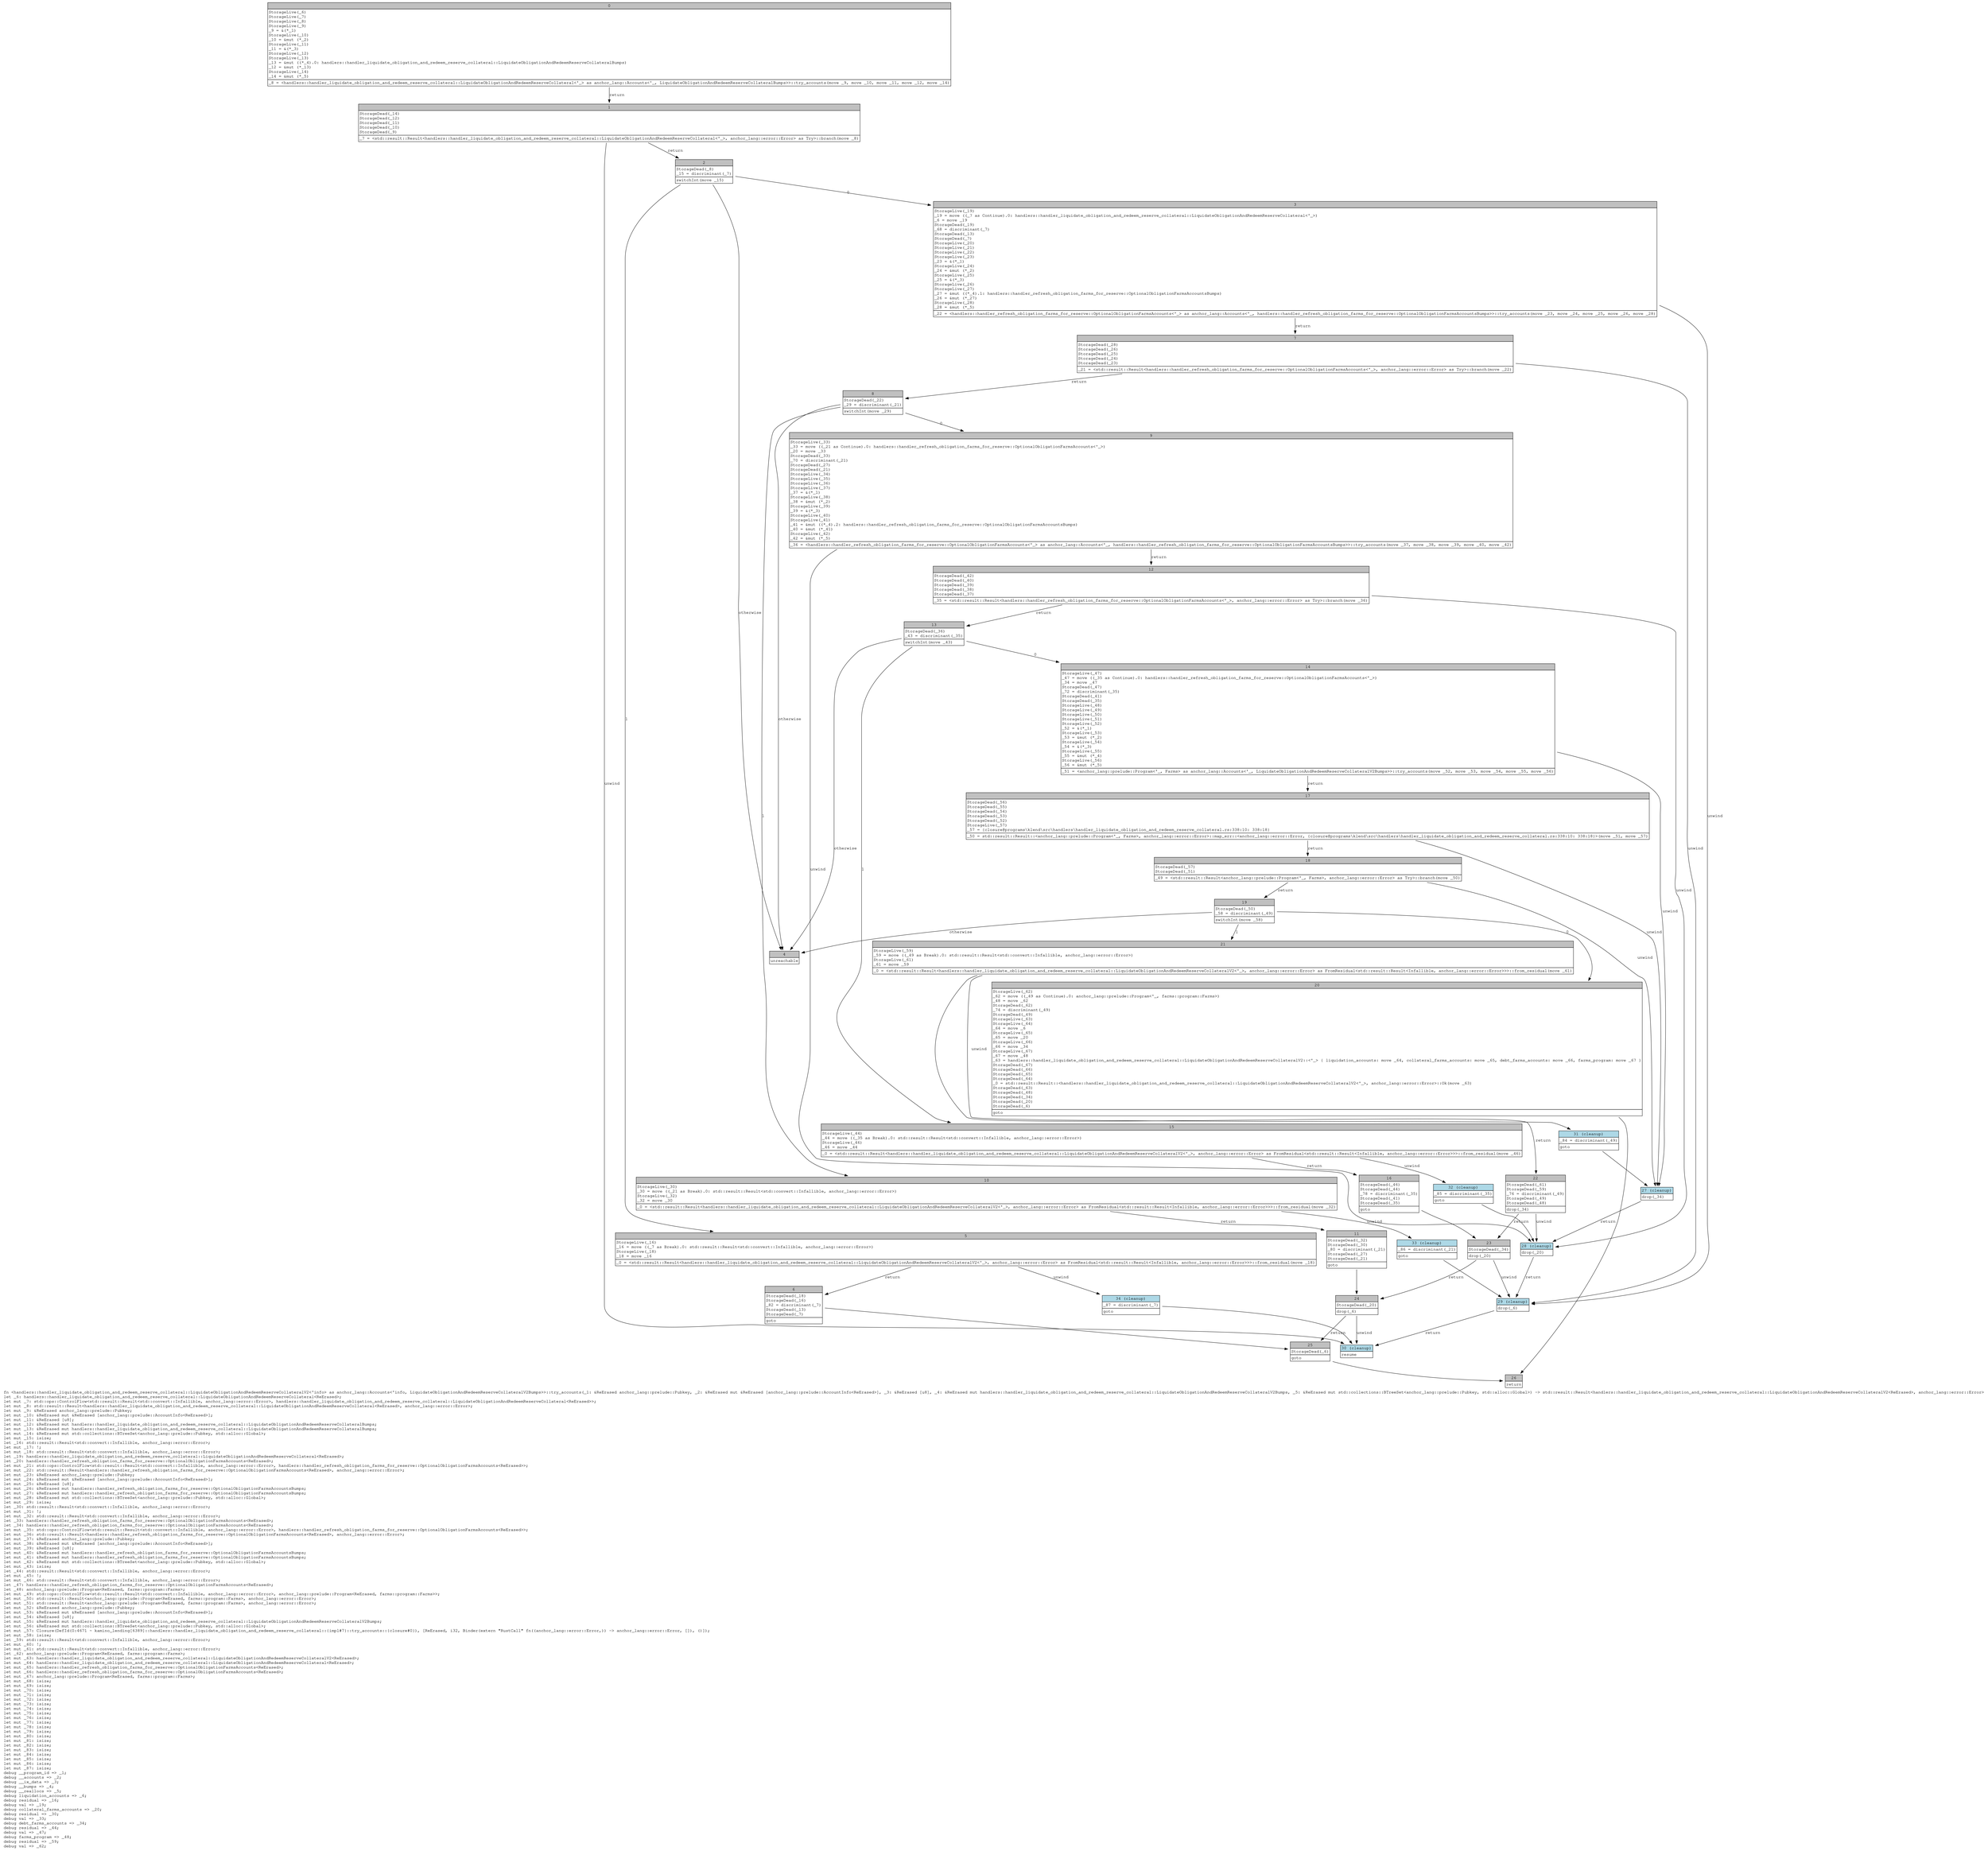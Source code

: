 digraph Mir_0_4670 {
    graph [fontname="Courier, monospace"];
    node [fontname="Courier, monospace"];
    edge [fontname="Courier, monospace"];
    label=<fn &lt;handlers::handler_liquidate_obligation_and_redeem_reserve_collateral::LiquidateObligationAndRedeemReserveCollateralV2&lt;'info&gt; as anchor_lang::Accounts&lt;'info, LiquidateObligationAndRedeemReserveCollateralV2Bumps&gt;&gt;::try_accounts(_1: &amp;ReErased anchor_lang::prelude::Pubkey, _2: &amp;ReErased mut &amp;ReErased [anchor_lang::prelude::AccountInfo&lt;ReErased&gt;], _3: &amp;ReErased [u8], _4: &amp;ReErased mut handlers::handler_liquidate_obligation_and_redeem_reserve_collateral::LiquidateObligationAndRedeemReserveCollateralV2Bumps, _5: &amp;ReErased mut std::collections::BTreeSet&lt;anchor_lang::prelude::Pubkey, std::alloc::Global&gt;) -&gt; std::result::Result&lt;handlers::handler_liquidate_obligation_and_redeem_reserve_collateral::LiquidateObligationAndRedeemReserveCollateralV2&lt;ReErased&gt;, anchor_lang::error::Error&gt;<br align="left"/>let _6: handlers::handler_liquidate_obligation_and_redeem_reserve_collateral::LiquidateObligationAndRedeemReserveCollateral&lt;ReErased&gt;;<br align="left"/>let mut _7: std::ops::ControlFlow&lt;std::result::Result&lt;std::convert::Infallible, anchor_lang::error::Error&gt;, handlers::handler_liquidate_obligation_and_redeem_reserve_collateral::LiquidateObligationAndRedeemReserveCollateral&lt;ReErased&gt;&gt;;<br align="left"/>let mut _8: std::result::Result&lt;handlers::handler_liquidate_obligation_and_redeem_reserve_collateral::LiquidateObligationAndRedeemReserveCollateral&lt;ReErased&gt;, anchor_lang::error::Error&gt;;<br align="left"/>let mut _9: &amp;ReErased anchor_lang::prelude::Pubkey;<br align="left"/>let mut _10: &amp;ReErased mut &amp;ReErased [anchor_lang::prelude::AccountInfo&lt;ReErased&gt;];<br align="left"/>let mut _11: &amp;ReErased [u8];<br align="left"/>let mut _12: &amp;ReErased mut handlers::handler_liquidate_obligation_and_redeem_reserve_collateral::LiquidateObligationAndRedeemReserveCollateralBumps;<br align="left"/>let mut _13: &amp;ReErased mut handlers::handler_liquidate_obligation_and_redeem_reserve_collateral::LiquidateObligationAndRedeemReserveCollateralBumps;<br align="left"/>let mut _14: &amp;ReErased mut std::collections::BTreeSet&lt;anchor_lang::prelude::Pubkey, std::alloc::Global&gt;;<br align="left"/>let mut _15: isize;<br align="left"/>let _16: std::result::Result&lt;std::convert::Infallible, anchor_lang::error::Error&gt;;<br align="left"/>let mut _17: !;<br align="left"/>let mut _18: std::result::Result&lt;std::convert::Infallible, anchor_lang::error::Error&gt;;<br align="left"/>let _19: handlers::handler_liquidate_obligation_and_redeem_reserve_collateral::LiquidateObligationAndRedeemReserveCollateral&lt;ReErased&gt;;<br align="left"/>let _20: handlers::handler_refresh_obligation_farms_for_reserve::OptionalObligationFarmsAccounts&lt;ReErased&gt;;<br align="left"/>let mut _21: std::ops::ControlFlow&lt;std::result::Result&lt;std::convert::Infallible, anchor_lang::error::Error&gt;, handlers::handler_refresh_obligation_farms_for_reserve::OptionalObligationFarmsAccounts&lt;ReErased&gt;&gt;;<br align="left"/>let mut _22: std::result::Result&lt;handlers::handler_refresh_obligation_farms_for_reserve::OptionalObligationFarmsAccounts&lt;ReErased&gt;, anchor_lang::error::Error&gt;;<br align="left"/>let mut _23: &amp;ReErased anchor_lang::prelude::Pubkey;<br align="left"/>let mut _24: &amp;ReErased mut &amp;ReErased [anchor_lang::prelude::AccountInfo&lt;ReErased&gt;];<br align="left"/>let mut _25: &amp;ReErased [u8];<br align="left"/>let mut _26: &amp;ReErased mut handlers::handler_refresh_obligation_farms_for_reserve::OptionalObligationFarmsAccountsBumps;<br align="left"/>let mut _27: &amp;ReErased mut handlers::handler_refresh_obligation_farms_for_reserve::OptionalObligationFarmsAccountsBumps;<br align="left"/>let mut _28: &amp;ReErased mut std::collections::BTreeSet&lt;anchor_lang::prelude::Pubkey, std::alloc::Global&gt;;<br align="left"/>let mut _29: isize;<br align="left"/>let _30: std::result::Result&lt;std::convert::Infallible, anchor_lang::error::Error&gt;;<br align="left"/>let mut _31: !;<br align="left"/>let mut _32: std::result::Result&lt;std::convert::Infallible, anchor_lang::error::Error&gt;;<br align="left"/>let _33: handlers::handler_refresh_obligation_farms_for_reserve::OptionalObligationFarmsAccounts&lt;ReErased&gt;;<br align="left"/>let _34: handlers::handler_refresh_obligation_farms_for_reserve::OptionalObligationFarmsAccounts&lt;ReErased&gt;;<br align="left"/>let mut _35: std::ops::ControlFlow&lt;std::result::Result&lt;std::convert::Infallible, anchor_lang::error::Error&gt;, handlers::handler_refresh_obligation_farms_for_reserve::OptionalObligationFarmsAccounts&lt;ReErased&gt;&gt;;<br align="left"/>let mut _36: std::result::Result&lt;handlers::handler_refresh_obligation_farms_for_reserve::OptionalObligationFarmsAccounts&lt;ReErased&gt;, anchor_lang::error::Error&gt;;<br align="left"/>let mut _37: &amp;ReErased anchor_lang::prelude::Pubkey;<br align="left"/>let mut _38: &amp;ReErased mut &amp;ReErased [anchor_lang::prelude::AccountInfo&lt;ReErased&gt;];<br align="left"/>let mut _39: &amp;ReErased [u8];<br align="left"/>let mut _40: &amp;ReErased mut handlers::handler_refresh_obligation_farms_for_reserve::OptionalObligationFarmsAccountsBumps;<br align="left"/>let mut _41: &amp;ReErased mut handlers::handler_refresh_obligation_farms_for_reserve::OptionalObligationFarmsAccountsBumps;<br align="left"/>let mut _42: &amp;ReErased mut std::collections::BTreeSet&lt;anchor_lang::prelude::Pubkey, std::alloc::Global&gt;;<br align="left"/>let mut _43: isize;<br align="left"/>let _44: std::result::Result&lt;std::convert::Infallible, anchor_lang::error::Error&gt;;<br align="left"/>let mut _45: !;<br align="left"/>let mut _46: std::result::Result&lt;std::convert::Infallible, anchor_lang::error::Error&gt;;<br align="left"/>let _47: handlers::handler_refresh_obligation_farms_for_reserve::OptionalObligationFarmsAccounts&lt;ReErased&gt;;<br align="left"/>let _48: anchor_lang::prelude::Program&lt;ReErased, farms::program::Farms&gt;;<br align="left"/>let mut _49: std::ops::ControlFlow&lt;std::result::Result&lt;std::convert::Infallible, anchor_lang::error::Error&gt;, anchor_lang::prelude::Program&lt;ReErased, farms::program::Farms&gt;&gt;;<br align="left"/>let mut _50: std::result::Result&lt;anchor_lang::prelude::Program&lt;ReErased, farms::program::Farms&gt;, anchor_lang::error::Error&gt;;<br align="left"/>let mut _51: std::result::Result&lt;anchor_lang::prelude::Program&lt;ReErased, farms::program::Farms&gt;, anchor_lang::error::Error&gt;;<br align="left"/>let mut _52: &amp;ReErased anchor_lang::prelude::Pubkey;<br align="left"/>let mut _53: &amp;ReErased mut &amp;ReErased [anchor_lang::prelude::AccountInfo&lt;ReErased&gt;];<br align="left"/>let mut _54: &amp;ReErased [u8];<br align="left"/>let mut _55: &amp;ReErased mut handlers::handler_liquidate_obligation_and_redeem_reserve_collateral::LiquidateObligationAndRedeemReserveCollateralV2Bumps;<br align="left"/>let mut _56: &amp;ReErased mut std::collections::BTreeSet&lt;anchor_lang::prelude::Pubkey, std::alloc::Global&gt;;<br align="left"/>let mut _57: Closure(DefId(0:4671 ~ kamino_lending[6389]::handlers::handler_liquidate_obligation_and_redeem_reserve_collateral::{impl#7}::try_accounts::{closure#0}), [ReErased, i32, Binder(extern &quot;RustCall&quot; fn((anchor_lang::error::Error,)) -&gt; anchor_lang::error::Error, []), ()]);<br align="left"/>let mut _58: isize;<br align="left"/>let _59: std::result::Result&lt;std::convert::Infallible, anchor_lang::error::Error&gt;;<br align="left"/>let mut _60: !;<br align="left"/>let mut _61: std::result::Result&lt;std::convert::Infallible, anchor_lang::error::Error&gt;;<br align="left"/>let _62: anchor_lang::prelude::Program&lt;ReErased, farms::program::Farms&gt;;<br align="left"/>let mut _63: handlers::handler_liquidate_obligation_and_redeem_reserve_collateral::LiquidateObligationAndRedeemReserveCollateralV2&lt;ReErased&gt;;<br align="left"/>let mut _64: handlers::handler_liquidate_obligation_and_redeem_reserve_collateral::LiquidateObligationAndRedeemReserveCollateral&lt;ReErased&gt;;<br align="left"/>let mut _65: handlers::handler_refresh_obligation_farms_for_reserve::OptionalObligationFarmsAccounts&lt;ReErased&gt;;<br align="left"/>let mut _66: handlers::handler_refresh_obligation_farms_for_reserve::OptionalObligationFarmsAccounts&lt;ReErased&gt;;<br align="left"/>let mut _67: anchor_lang::prelude::Program&lt;ReErased, farms::program::Farms&gt;;<br align="left"/>let mut _68: isize;<br align="left"/>let mut _69: isize;<br align="left"/>let mut _70: isize;<br align="left"/>let mut _71: isize;<br align="left"/>let mut _72: isize;<br align="left"/>let mut _73: isize;<br align="left"/>let mut _74: isize;<br align="left"/>let mut _75: isize;<br align="left"/>let mut _76: isize;<br align="left"/>let mut _77: isize;<br align="left"/>let mut _78: isize;<br align="left"/>let mut _79: isize;<br align="left"/>let mut _80: isize;<br align="left"/>let mut _81: isize;<br align="left"/>let mut _82: isize;<br align="left"/>let mut _83: isize;<br align="left"/>let mut _84: isize;<br align="left"/>let mut _85: isize;<br align="left"/>let mut _86: isize;<br align="left"/>let mut _87: isize;<br align="left"/>debug __program_id =&gt; _1;<br align="left"/>debug __accounts =&gt; _2;<br align="left"/>debug __ix_data =&gt; _3;<br align="left"/>debug __bumps =&gt; _4;<br align="left"/>debug __reallocs =&gt; _5;<br align="left"/>debug liquidation_accounts =&gt; _6;<br align="left"/>debug residual =&gt; _16;<br align="left"/>debug val =&gt; _19;<br align="left"/>debug collateral_farms_accounts =&gt; _20;<br align="left"/>debug residual =&gt; _30;<br align="left"/>debug val =&gt; _33;<br align="left"/>debug debt_farms_accounts =&gt; _34;<br align="left"/>debug residual =&gt; _44;<br align="left"/>debug val =&gt; _47;<br align="left"/>debug farms_program =&gt; _48;<br align="left"/>debug residual =&gt; _59;<br align="left"/>debug val =&gt; _62;<br align="left"/>>;
    bb0__0_4670 [shape="none", label=<<table border="0" cellborder="1" cellspacing="0"><tr><td bgcolor="gray" align="center" colspan="1">0</td></tr><tr><td align="left" balign="left">StorageLive(_6)<br/>StorageLive(_7)<br/>StorageLive(_8)<br/>StorageLive(_9)<br/>_9 = &amp;(*_1)<br/>StorageLive(_10)<br/>_10 = &amp;mut (*_2)<br/>StorageLive(_11)<br/>_11 = &amp;(*_3)<br/>StorageLive(_12)<br/>StorageLive(_13)<br/>_13 = &amp;mut ((*_4).0: handlers::handler_liquidate_obligation_and_redeem_reserve_collateral::LiquidateObligationAndRedeemReserveCollateralBumps)<br/>_12 = &amp;mut (*_13)<br/>StorageLive(_14)<br/>_14 = &amp;mut (*_5)<br/></td></tr><tr><td align="left">_8 = &lt;handlers::handler_liquidate_obligation_and_redeem_reserve_collateral::LiquidateObligationAndRedeemReserveCollateral&lt;'_&gt; as anchor_lang::Accounts&lt;'_, LiquidateObligationAndRedeemReserveCollateralBumps&gt;&gt;::try_accounts(move _9, move _10, move _11, move _12, move _14)</td></tr></table>>];
    bb1__0_4670 [shape="none", label=<<table border="0" cellborder="1" cellspacing="0"><tr><td bgcolor="gray" align="center" colspan="1">1</td></tr><tr><td align="left" balign="left">StorageDead(_14)<br/>StorageDead(_12)<br/>StorageDead(_11)<br/>StorageDead(_10)<br/>StorageDead(_9)<br/></td></tr><tr><td align="left">_7 = &lt;std::result::Result&lt;handlers::handler_liquidate_obligation_and_redeem_reserve_collateral::LiquidateObligationAndRedeemReserveCollateral&lt;'_&gt;, anchor_lang::error::Error&gt; as Try&gt;::branch(move _8)</td></tr></table>>];
    bb2__0_4670 [shape="none", label=<<table border="0" cellborder="1" cellspacing="0"><tr><td bgcolor="gray" align="center" colspan="1">2</td></tr><tr><td align="left" balign="left">StorageDead(_8)<br/>_15 = discriminant(_7)<br/></td></tr><tr><td align="left">switchInt(move _15)</td></tr></table>>];
    bb3__0_4670 [shape="none", label=<<table border="0" cellborder="1" cellspacing="0"><tr><td bgcolor="gray" align="center" colspan="1">3</td></tr><tr><td align="left" balign="left">StorageLive(_19)<br/>_19 = move ((_7 as Continue).0: handlers::handler_liquidate_obligation_and_redeem_reserve_collateral::LiquidateObligationAndRedeemReserveCollateral&lt;'_&gt;)<br/>_6 = move _19<br/>StorageDead(_19)<br/>_68 = discriminant(_7)<br/>StorageDead(_13)<br/>StorageDead(_7)<br/>StorageLive(_20)<br/>StorageLive(_21)<br/>StorageLive(_22)<br/>StorageLive(_23)<br/>_23 = &amp;(*_1)<br/>StorageLive(_24)<br/>_24 = &amp;mut (*_2)<br/>StorageLive(_25)<br/>_25 = &amp;(*_3)<br/>StorageLive(_26)<br/>StorageLive(_27)<br/>_27 = &amp;mut ((*_4).1: handlers::handler_refresh_obligation_farms_for_reserve::OptionalObligationFarmsAccountsBumps)<br/>_26 = &amp;mut (*_27)<br/>StorageLive(_28)<br/>_28 = &amp;mut (*_5)<br/></td></tr><tr><td align="left">_22 = &lt;handlers::handler_refresh_obligation_farms_for_reserve::OptionalObligationFarmsAccounts&lt;'_&gt; as anchor_lang::Accounts&lt;'_, handlers::handler_refresh_obligation_farms_for_reserve::OptionalObligationFarmsAccountsBumps&gt;&gt;::try_accounts(move _23, move _24, move _25, move _26, move _28)</td></tr></table>>];
    bb4__0_4670 [shape="none", label=<<table border="0" cellborder="1" cellspacing="0"><tr><td bgcolor="gray" align="center" colspan="1">4</td></tr><tr><td align="left">unreachable</td></tr></table>>];
    bb5__0_4670 [shape="none", label=<<table border="0" cellborder="1" cellspacing="0"><tr><td bgcolor="gray" align="center" colspan="1">5</td></tr><tr><td align="left" balign="left">StorageLive(_16)<br/>_16 = move ((_7 as Break).0: std::result::Result&lt;std::convert::Infallible, anchor_lang::error::Error&gt;)<br/>StorageLive(_18)<br/>_18 = move _16<br/></td></tr><tr><td align="left">_0 = &lt;std::result::Result&lt;handlers::handler_liquidate_obligation_and_redeem_reserve_collateral::LiquidateObligationAndRedeemReserveCollateralV2&lt;'_&gt;, anchor_lang::error::Error&gt; as FromResidual&lt;std::result::Result&lt;Infallible, anchor_lang::error::Error&gt;&gt;&gt;::from_residual(move _18)</td></tr></table>>];
    bb6__0_4670 [shape="none", label=<<table border="0" cellborder="1" cellspacing="0"><tr><td bgcolor="gray" align="center" colspan="1">6</td></tr><tr><td align="left" balign="left">StorageDead(_18)<br/>StorageDead(_16)<br/>_82 = discriminant(_7)<br/>StorageDead(_13)<br/>StorageDead(_7)<br/></td></tr><tr><td align="left">goto</td></tr></table>>];
    bb7__0_4670 [shape="none", label=<<table border="0" cellborder="1" cellspacing="0"><tr><td bgcolor="gray" align="center" colspan="1">7</td></tr><tr><td align="left" balign="left">StorageDead(_28)<br/>StorageDead(_26)<br/>StorageDead(_25)<br/>StorageDead(_24)<br/>StorageDead(_23)<br/></td></tr><tr><td align="left">_21 = &lt;std::result::Result&lt;handlers::handler_refresh_obligation_farms_for_reserve::OptionalObligationFarmsAccounts&lt;'_&gt;, anchor_lang::error::Error&gt; as Try&gt;::branch(move _22)</td></tr></table>>];
    bb8__0_4670 [shape="none", label=<<table border="0" cellborder="1" cellspacing="0"><tr><td bgcolor="gray" align="center" colspan="1">8</td></tr><tr><td align="left" balign="left">StorageDead(_22)<br/>_29 = discriminant(_21)<br/></td></tr><tr><td align="left">switchInt(move _29)</td></tr></table>>];
    bb9__0_4670 [shape="none", label=<<table border="0" cellborder="1" cellspacing="0"><tr><td bgcolor="gray" align="center" colspan="1">9</td></tr><tr><td align="left" balign="left">StorageLive(_33)<br/>_33 = move ((_21 as Continue).0: handlers::handler_refresh_obligation_farms_for_reserve::OptionalObligationFarmsAccounts&lt;'_&gt;)<br/>_20 = move _33<br/>StorageDead(_33)<br/>_70 = discriminant(_21)<br/>StorageDead(_27)<br/>StorageDead(_21)<br/>StorageLive(_34)<br/>StorageLive(_35)<br/>StorageLive(_36)<br/>StorageLive(_37)<br/>_37 = &amp;(*_1)<br/>StorageLive(_38)<br/>_38 = &amp;mut (*_2)<br/>StorageLive(_39)<br/>_39 = &amp;(*_3)<br/>StorageLive(_40)<br/>StorageLive(_41)<br/>_41 = &amp;mut ((*_4).2: handlers::handler_refresh_obligation_farms_for_reserve::OptionalObligationFarmsAccountsBumps)<br/>_40 = &amp;mut (*_41)<br/>StorageLive(_42)<br/>_42 = &amp;mut (*_5)<br/></td></tr><tr><td align="left">_36 = &lt;handlers::handler_refresh_obligation_farms_for_reserve::OptionalObligationFarmsAccounts&lt;'_&gt; as anchor_lang::Accounts&lt;'_, handlers::handler_refresh_obligation_farms_for_reserve::OptionalObligationFarmsAccountsBumps&gt;&gt;::try_accounts(move _37, move _38, move _39, move _40, move _42)</td></tr></table>>];
    bb10__0_4670 [shape="none", label=<<table border="0" cellborder="1" cellspacing="0"><tr><td bgcolor="gray" align="center" colspan="1">10</td></tr><tr><td align="left" balign="left">StorageLive(_30)<br/>_30 = move ((_21 as Break).0: std::result::Result&lt;std::convert::Infallible, anchor_lang::error::Error&gt;)<br/>StorageLive(_32)<br/>_32 = move _30<br/></td></tr><tr><td align="left">_0 = &lt;std::result::Result&lt;handlers::handler_liquidate_obligation_and_redeem_reserve_collateral::LiquidateObligationAndRedeemReserveCollateralV2&lt;'_&gt;, anchor_lang::error::Error&gt; as FromResidual&lt;std::result::Result&lt;Infallible, anchor_lang::error::Error&gt;&gt;&gt;::from_residual(move _32)</td></tr></table>>];
    bb11__0_4670 [shape="none", label=<<table border="0" cellborder="1" cellspacing="0"><tr><td bgcolor="gray" align="center" colspan="1">11</td></tr><tr><td align="left" balign="left">StorageDead(_32)<br/>StorageDead(_30)<br/>_80 = discriminant(_21)<br/>StorageDead(_27)<br/>StorageDead(_21)<br/></td></tr><tr><td align="left">goto</td></tr></table>>];
    bb12__0_4670 [shape="none", label=<<table border="0" cellborder="1" cellspacing="0"><tr><td bgcolor="gray" align="center" colspan="1">12</td></tr><tr><td align="left" balign="left">StorageDead(_42)<br/>StorageDead(_40)<br/>StorageDead(_39)<br/>StorageDead(_38)<br/>StorageDead(_37)<br/></td></tr><tr><td align="left">_35 = &lt;std::result::Result&lt;handlers::handler_refresh_obligation_farms_for_reserve::OptionalObligationFarmsAccounts&lt;'_&gt;, anchor_lang::error::Error&gt; as Try&gt;::branch(move _36)</td></tr></table>>];
    bb13__0_4670 [shape="none", label=<<table border="0" cellborder="1" cellspacing="0"><tr><td bgcolor="gray" align="center" colspan="1">13</td></tr><tr><td align="left" balign="left">StorageDead(_36)<br/>_43 = discriminant(_35)<br/></td></tr><tr><td align="left">switchInt(move _43)</td></tr></table>>];
    bb14__0_4670 [shape="none", label=<<table border="0" cellborder="1" cellspacing="0"><tr><td bgcolor="gray" align="center" colspan="1">14</td></tr><tr><td align="left" balign="left">StorageLive(_47)<br/>_47 = move ((_35 as Continue).0: handlers::handler_refresh_obligation_farms_for_reserve::OptionalObligationFarmsAccounts&lt;'_&gt;)<br/>_34 = move _47<br/>StorageDead(_47)<br/>_72 = discriminant(_35)<br/>StorageDead(_41)<br/>StorageDead(_35)<br/>StorageLive(_48)<br/>StorageLive(_49)<br/>StorageLive(_50)<br/>StorageLive(_51)<br/>StorageLive(_52)<br/>_52 = &amp;(*_1)<br/>StorageLive(_53)<br/>_53 = &amp;mut (*_2)<br/>StorageLive(_54)<br/>_54 = &amp;(*_3)<br/>StorageLive(_55)<br/>_55 = &amp;mut (*_4)<br/>StorageLive(_56)<br/>_56 = &amp;mut (*_5)<br/></td></tr><tr><td align="left">_51 = &lt;anchor_lang::prelude::Program&lt;'_, Farms&gt; as anchor_lang::Accounts&lt;'_, LiquidateObligationAndRedeemReserveCollateralV2Bumps&gt;&gt;::try_accounts(move _52, move _53, move _54, move _55, move _56)</td></tr></table>>];
    bb15__0_4670 [shape="none", label=<<table border="0" cellborder="1" cellspacing="0"><tr><td bgcolor="gray" align="center" colspan="1">15</td></tr><tr><td align="left" balign="left">StorageLive(_44)<br/>_44 = move ((_35 as Break).0: std::result::Result&lt;std::convert::Infallible, anchor_lang::error::Error&gt;)<br/>StorageLive(_46)<br/>_46 = move _44<br/></td></tr><tr><td align="left">_0 = &lt;std::result::Result&lt;handlers::handler_liquidate_obligation_and_redeem_reserve_collateral::LiquidateObligationAndRedeemReserveCollateralV2&lt;'_&gt;, anchor_lang::error::Error&gt; as FromResidual&lt;std::result::Result&lt;Infallible, anchor_lang::error::Error&gt;&gt;&gt;::from_residual(move _46)</td></tr></table>>];
    bb16__0_4670 [shape="none", label=<<table border="0" cellborder="1" cellspacing="0"><tr><td bgcolor="gray" align="center" colspan="1">16</td></tr><tr><td align="left" balign="left">StorageDead(_46)<br/>StorageDead(_44)<br/>_78 = discriminant(_35)<br/>StorageDead(_41)<br/>StorageDead(_35)<br/></td></tr><tr><td align="left">goto</td></tr></table>>];
    bb17__0_4670 [shape="none", label=<<table border="0" cellborder="1" cellspacing="0"><tr><td bgcolor="gray" align="center" colspan="1">17</td></tr><tr><td align="left" balign="left">StorageDead(_56)<br/>StorageDead(_55)<br/>StorageDead(_54)<br/>StorageDead(_53)<br/>StorageDead(_52)<br/>StorageLive(_57)<br/>_57 = {closure@programs\klend\src\handlers\handler_liquidate_obligation_and_redeem_reserve_collateral.rs:338:10: 338:18}<br/></td></tr><tr><td align="left">_50 = std::result::Result::&lt;anchor_lang::prelude::Program&lt;'_, Farms&gt;, anchor_lang::error::Error&gt;::map_err::&lt;anchor_lang::error::Error, {closure@programs\klend\src\handlers\handler_liquidate_obligation_and_redeem_reserve_collateral.rs:338:10: 338:18}&gt;(move _51, move _57)</td></tr></table>>];
    bb18__0_4670 [shape="none", label=<<table border="0" cellborder="1" cellspacing="0"><tr><td bgcolor="gray" align="center" colspan="1">18</td></tr><tr><td align="left" balign="left">StorageDead(_57)<br/>StorageDead(_51)<br/></td></tr><tr><td align="left">_49 = &lt;std::result::Result&lt;anchor_lang::prelude::Program&lt;'_, Farms&gt;, anchor_lang::error::Error&gt; as Try&gt;::branch(move _50)</td></tr></table>>];
    bb19__0_4670 [shape="none", label=<<table border="0" cellborder="1" cellspacing="0"><tr><td bgcolor="gray" align="center" colspan="1">19</td></tr><tr><td align="left" balign="left">StorageDead(_50)<br/>_58 = discriminant(_49)<br/></td></tr><tr><td align="left">switchInt(move _58)</td></tr></table>>];
    bb20__0_4670 [shape="none", label=<<table border="0" cellborder="1" cellspacing="0"><tr><td bgcolor="gray" align="center" colspan="1">20</td></tr><tr><td align="left" balign="left">StorageLive(_62)<br/>_62 = move ((_49 as Continue).0: anchor_lang::prelude::Program&lt;'_, farms::program::Farms&gt;)<br/>_48 = move _62<br/>StorageDead(_62)<br/>_74 = discriminant(_49)<br/>StorageDead(_49)<br/>StorageLive(_63)<br/>StorageLive(_64)<br/>_64 = move _6<br/>StorageLive(_65)<br/>_65 = move _20<br/>StorageLive(_66)<br/>_66 = move _34<br/>StorageLive(_67)<br/>_67 = move _48<br/>_63 = handlers::handler_liquidate_obligation_and_redeem_reserve_collateral::LiquidateObligationAndRedeemReserveCollateralV2::&lt;'_&gt; { liquidation_accounts: move _64, collateral_farms_accounts: move _65, debt_farms_accounts: move _66, farms_program: move _67 }<br/>StorageDead(_67)<br/>StorageDead(_66)<br/>StorageDead(_65)<br/>StorageDead(_64)<br/>_0 = std::result::Result::&lt;handlers::handler_liquidate_obligation_and_redeem_reserve_collateral::LiquidateObligationAndRedeemReserveCollateralV2&lt;'_&gt;, anchor_lang::error::Error&gt;::Ok(move _63)<br/>StorageDead(_63)<br/>StorageDead(_48)<br/>StorageDead(_34)<br/>StorageDead(_20)<br/>StorageDead(_6)<br/></td></tr><tr><td align="left">goto</td></tr></table>>];
    bb21__0_4670 [shape="none", label=<<table border="0" cellborder="1" cellspacing="0"><tr><td bgcolor="gray" align="center" colspan="1">21</td></tr><tr><td align="left" balign="left">StorageLive(_59)<br/>_59 = move ((_49 as Break).0: std::result::Result&lt;std::convert::Infallible, anchor_lang::error::Error&gt;)<br/>StorageLive(_61)<br/>_61 = move _59<br/></td></tr><tr><td align="left">_0 = &lt;std::result::Result&lt;handlers::handler_liquidate_obligation_and_redeem_reserve_collateral::LiquidateObligationAndRedeemReserveCollateralV2&lt;'_&gt;, anchor_lang::error::Error&gt; as FromResidual&lt;std::result::Result&lt;Infallible, anchor_lang::error::Error&gt;&gt;&gt;::from_residual(move _61)</td></tr></table>>];
    bb22__0_4670 [shape="none", label=<<table border="0" cellborder="1" cellspacing="0"><tr><td bgcolor="gray" align="center" colspan="1">22</td></tr><tr><td align="left" balign="left">StorageDead(_61)<br/>StorageDead(_59)<br/>_76 = discriminant(_49)<br/>StorageDead(_49)<br/>StorageDead(_48)<br/></td></tr><tr><td align="left">drop(_34)</td></tr></table>>];
    bb23__0_4670 [shape="none", label=<<table border="0" cellborder="1" cellspacing="0"><tr><td bgcolor="gray" align="center" colspan="1">23</td></tr><tr><td align="left" balign="left">StorageDead(_34)<br/></td></tr><tr><td align="left">drop(_20)</td></tr></table>>];
    bb24__0_4670 [shape="none", label=<<table border="0" cellborder="1" cellspacing="0"><tr><td bgcolor="gray" align="center" colspan="1">24</td></tr><tr><td align="left" balign="left">StorageDead(_20)<br/></td></tr><tr><td align="left">drop(_6)</td></tr></table>>];
    bb25__0_4670 [shape="none", label=<<table border="0" cellborder="1" cellspacing="0"><tr><td bgcolor="gray" align="center" colspan="1">25</td></tr><tr><td align="left" balign="left">StorageDead(_6)<br/></td></tr><tr><td align="left">goto</td></tr></table>>];
    bb26__0_4670 [shape="none", label=<<table border="0" cellborder="1" cellspacing="0"><tr><td bgcolor="gray" align="center" colspan="1">26</td></tr><tr><td align="left">return</td></tr></table>>];
    bb27__0_4670 [shape="none", label=<<table border="0" cellborder="1" cellspacing="0"><tr><td bgcolor="lightblue" align="center" colspan="1">27 (cleanup)</td></tr><tr><td align="left">drop(_34)</td></tr></table>>];
    bb28__0_4670 [shape="none", label=<<table border="0" cellborder="1" cellspacing="0"><tr><td bgcolor="lightblue" align="center" colspan="1">28 (cleanup)</td></tr><tr><td align="left">drop(_20)</td></tr></table>>];
    bb29__0_4670 [shape="none", label=<<table border="0" cellborder="1" cellspacing="0"><tr><td bgcolor="lightblue" align="center" colspan="1">29 (cleanup)</td></tr><tr><td align="left">drop(_6)</td></tr></table>>];
    bb30__0_4670 [shape="none", label=<<table border="0" cellborder="1" cellspacing="0"><tr><td bgcolor="lightblue" align="center" colspan="1">30 (cleanup)</td></tr><tr><td align="left">resume</td></tr></table>>];
    bb31__0_4670 [shape="none", label=<<table border="0" cellborder="1" cellspacing="0"><tr><td bgcolor="lightblue" align="center" colspan="1">31 (cleanup)</td></tr><tr><td align="left" balign="left">_84 = discriminant(_49)<br/></td></tr><tr><td align="left">goto</td></tr></table>>];
    bb32__0_4670 [shape="none", label=<<table border="0" cellborder="1" cellspacing="0"><tr><td bgcolor="lightblue" align="center" colspan="1">32 (cleanup)</td></tr><tr><td align="left" balign="left">_85 = discriminant(_35)<br/></td></tr><tr><td align="left">goto</td></tr></table>>];
    bb33__0_4670 [shape="none", label=<<table border="0" cellborder="1" cellspacing="0"><tr><td bgcolor="lightblue" align="center" colspan="1">33 (cleanup)</td></tr><tr><td align="left" balign="left">_86 = discriminant(_21)<br/></td></tr><tr><td align="left">goto</td></tr></table>>];
    bb34__0_4670 [shape="none", label=<<table border="0" cellborder="1" cellspacing="0"><tr><td bgcolor="lightblue" align="center" colspan="1">34 (cleanup)</td></tr><tr><td align="left" balign="left">_87 = discriminant(_7)<br/></td></tr><tr><td align="left">goto</td></tr></table>>];
    bb0__0_4670 -> bb1__0_4670 [label="return"];
    bb1__0_4670 -> bb2__0_4670 [label="return"];
    bb1__0_4670 -> bb30__0_4670 [label="unwind"];
    bb2__0_4670 -> bb3__0_4670 [label="0"];
    bb2__0_4670 -> bb5__0_4670 [label="1"];
    bb2__0_4670 -> bb4__0_4670 [label="otherwise"];
    bb3__0_4670 -> bb7__0_4670 [label="return"];
    bb3__0_4670 -> bb29__0_4670 [label="unwind"];
    bb5__0_4670 -> bb6__0_4670 [label="return"];
    bb5__0_4670 -> bb34__0_4670 [label="unwind"];
    bb6__0_4670 -> bb25__0_4670 [label=""];
    bb7__0_4670 -> bb8__0_4670 [label="return"];
    bb7__0_4670 -> bb29__0_4670 [label="unwind"];
    bb8__0_4670 -> bb9__0_4670 [label="0"];
    bb8__0_4670 -> bb10__0_4670 [label="1"];
    bb8__0_4670 -> bb4__0_4670 [label="otherwise"];
    bb9__0_4670 -> bb12__0_4670 [label="return"];
    bb9__0_4670 -> bb28__0_4670 [label="unwind"];
    bb10__0_4670 -> bb11__0_4670 [label="return"];
    bb10__0_4670 -> bb33__0_4670 [label="unwind"];
    bb11__0_4670 -> bb24__0_4670 [label=""];
    bb12__0_4670 -> bb13__0_4670 [label="return"];
    bb12__0_4670 -> bb28__0_4670 [label="unwind"];
    bb13__0_4670 -> bb14__0_4670 [label="0"];
    bb13__0_4670 -> bb15__0_4670 [label="1"];
    bb13__0_4670 -> bb4__0_4670 [label="otherwise"];
    bb14__0_4670 -> bb17__0_4670 [label="return"];
    bb14__0_4670 -> bb27__0_4670 [label="unwind"];
    bb15__0_4670 -> bb16__0_4670 [label="return"];
    bb15__0_4670 -> bb32__0_4670 [label="unwind"];
    bb16__0_4670 -> bb23__0_4670 [label=""];
    bb17__0_4670 -> bb18__0_4670 [label="return"];
    bb17__0_4670 -> bb27__0_4670 [label="unwind"];
    bb18__0_4670 -> bb19__0_4670 [label="return"];
    bb18__0_4670 -> bb27__0_4670 [label="unwind"];
    bb19__0_4670 -> bb20__0_4670 [label="0"];
    bb19__0_4670 -> bb21__0_4670 [label="1"];
    bb19__0_4670 -> bb4__0_4670 [label="otherwise"];
    bb20__0_4670 -> bb26__0_4670 [label=""];
    bb21__0_4670 -> bb22__0_4670 [label="return"];
    bb21__0_4670 -> bb31__0_4670 [label="unwind"];
    bb22__0_4670 -> bb23__0_4670 [label="return"];
    bb22__0_4670 -> bb28__0_4670 [label="unwind"];
    bb23__0_4670 -> bb24__0_4670 [label="return"];
    bb23__0_4670 -> bb29__0_4670 [label="unwind"];
    bb24__0_4670 -> bb25__0_4670 [label="return"];
    bb24__0_4670 -> bb30__0_4670 [label="unwind"];
    bb25__0_4670 -> bb26__0_4670 [label=""];
    bb27__0_4670 -> bb28__0_4670 [label="return"];
    bb28__0_4670 -> bb29__0_4670 [label="return"];
    bb29__0_4670 -> bb30__0_4670 [label="return"];
    bb31__0_4670 -> bb27__0_4670 [label=""];
    bb32__0_4670 -> bb28__0_4670 [label=""];
    bb33__0_4670 -> bb29__0_4670 [label=""];
    bb34__0_4670 -> bb30__0_4670 [label=""];
}
